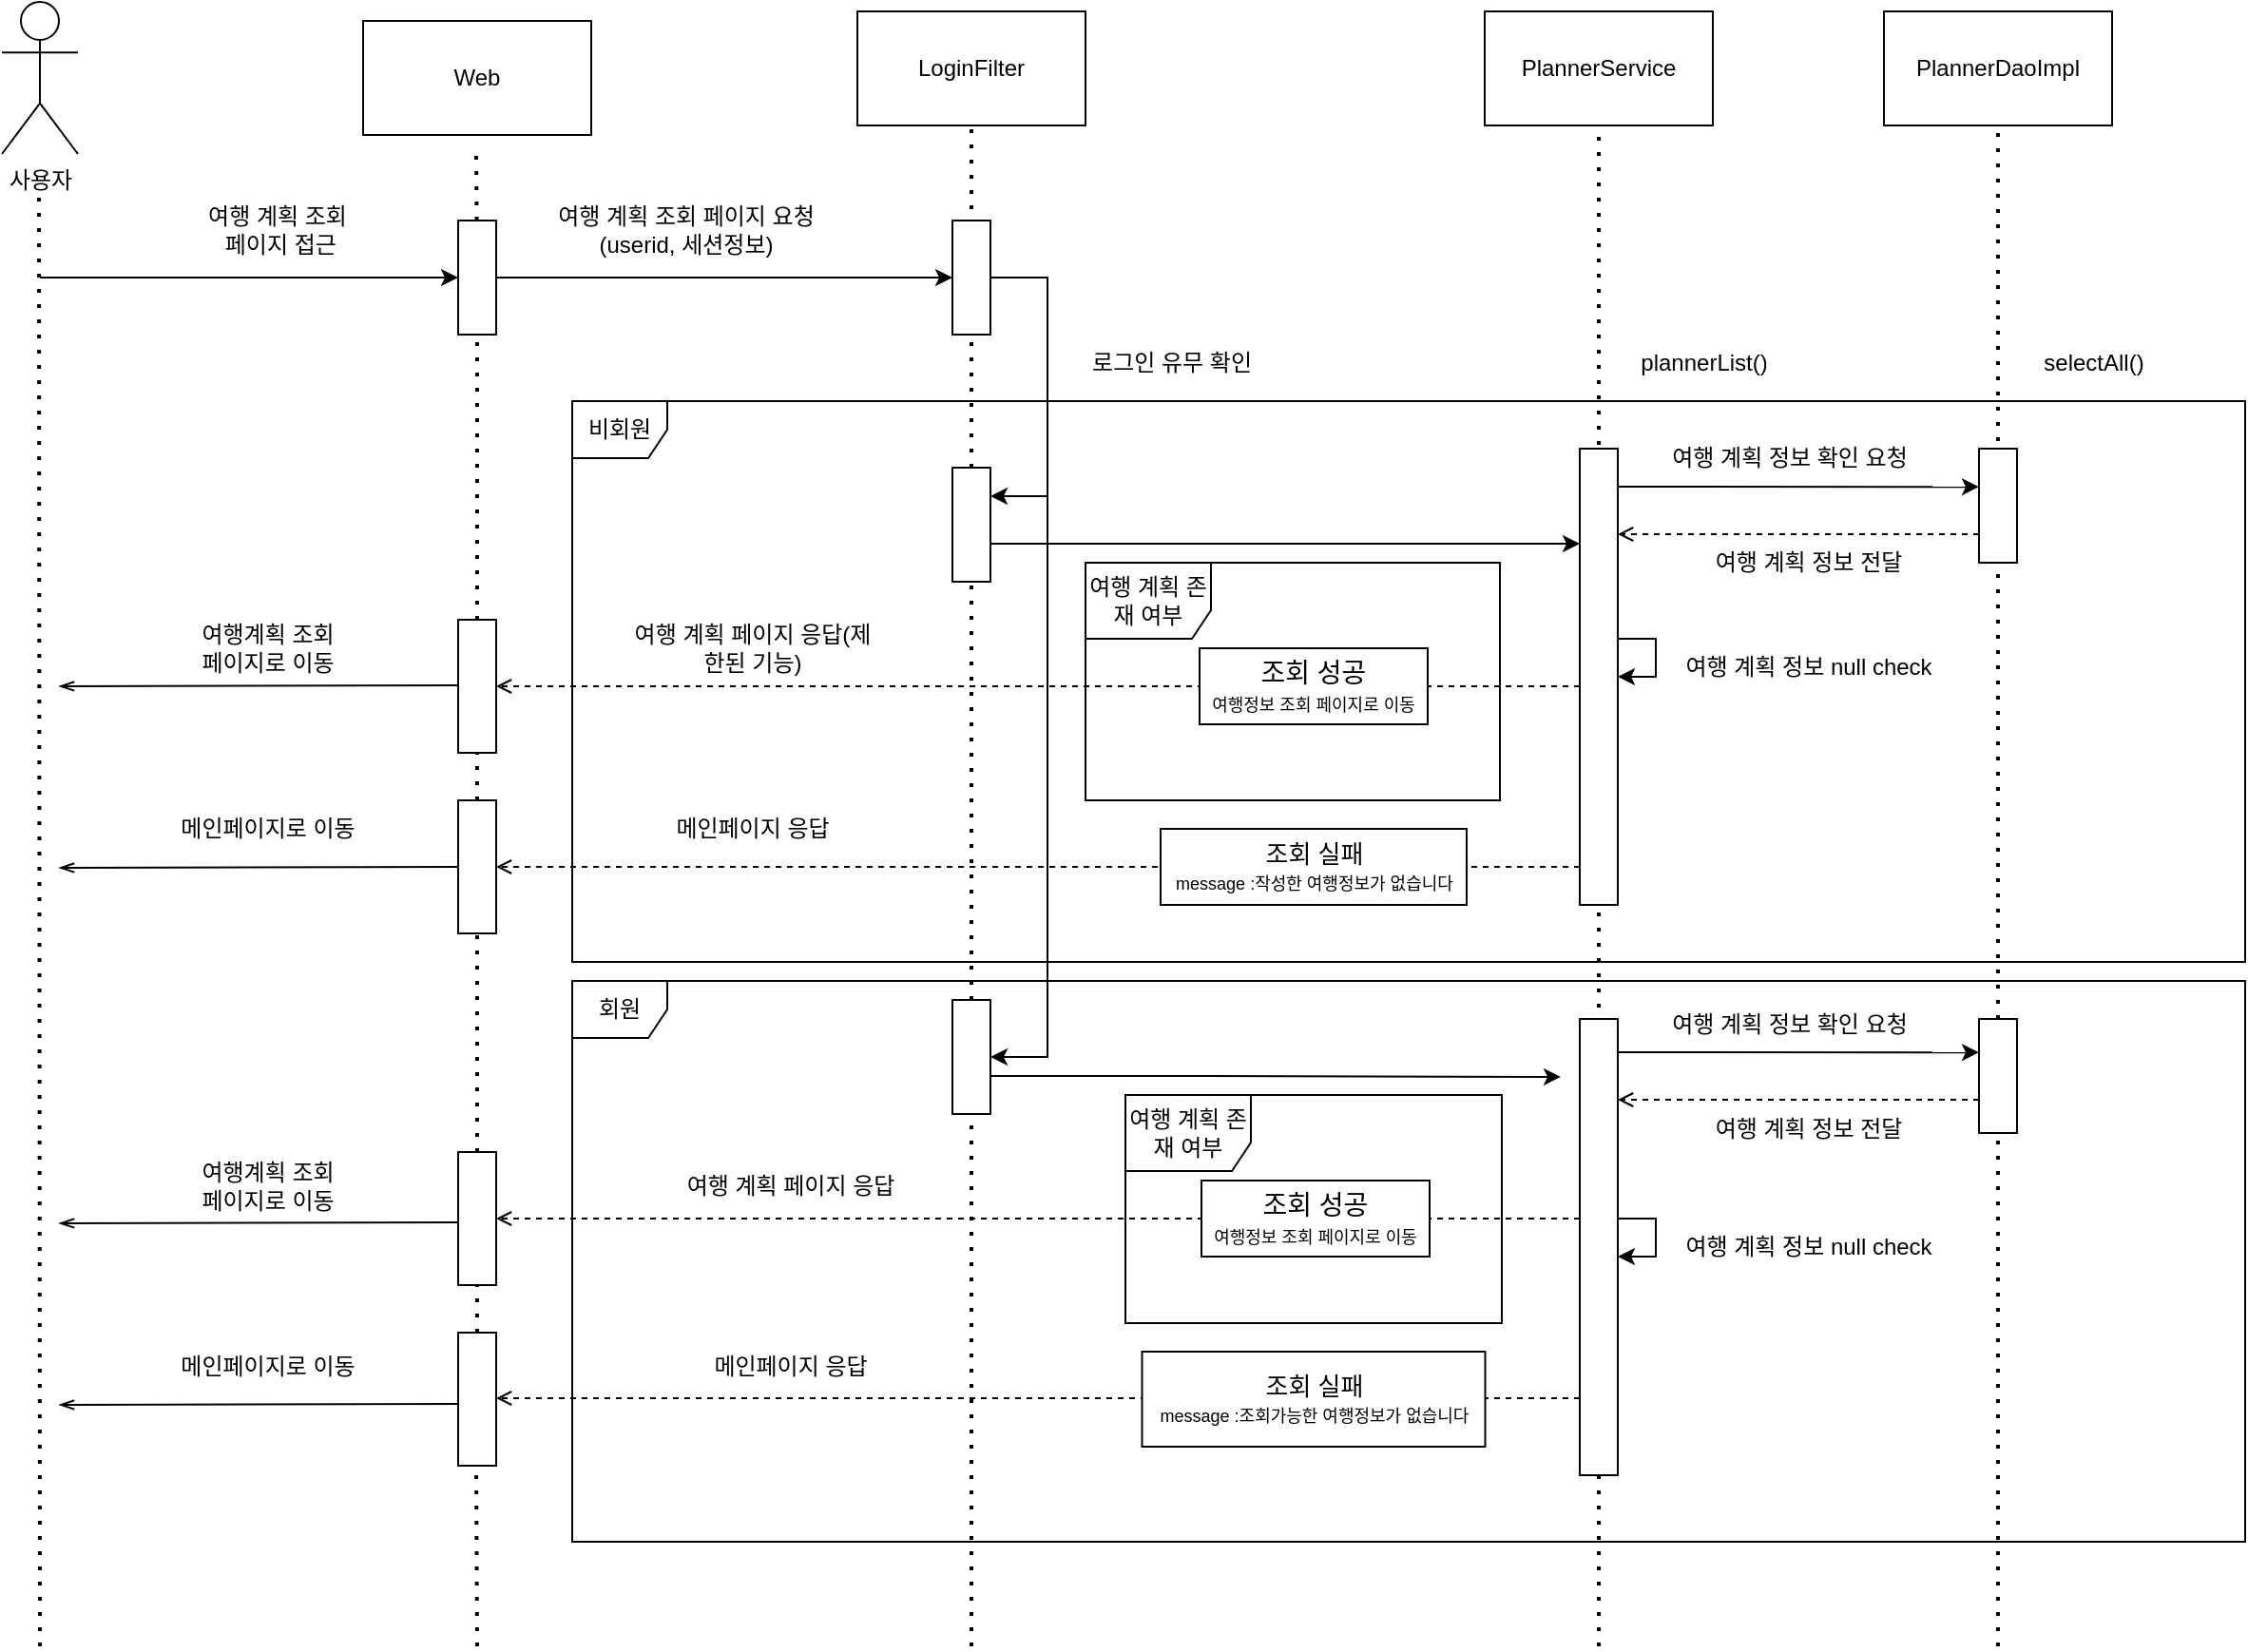 <mxfile version="24.8.6" pages="2">
  <diagram name="페이지-1" id="ZH7XQ-FuyfLA-JokD38l">
    <mxGraphModel dx="2514" dy="918" grid="1" gridSize="10" guides="1" tooltips="1" connect="1" arrows="1" fold="1" page="1" pageScale="1" pageWidth="827" pageHeight="1169" math="0" shadow="0">
      <root>
        <mxCell id="0" />
        <mxCell id="1" parent="0" />
        <mxCell id="vX1g8LkvxQDo_5U5dLdN-96" value="" style="endArrow=open;html=1;rounded=0;dashed=1;endFill=0;entryX=1;entryY=0.5;entryDx=0;entryDy=0;" edge="1" parent="1">
          <mxGeometry width="50" height="50" relative="1" as="geometry">
            <mxPoint x="480" y="815" as="sourcePoint" />
            <mxPoint x="-90" y="815" as="targetPoint" />
          </mxGeometry>
        </mxCell>
        <mxCell id="vX1g8LkvxQDo_5U5dLdN-97" value="" style="endArrow=open;html=1;rounded=0;dashed=1;endFill=0;entryX=1;entryY=0.5;entryDx=0;entryDy=0;" edge="1" parent="1">
          <mxGeometry width="50" height="50" relative="1" as="geometry">
            <mxPoint x="480" y="909.5" as="sourcePoint" />
            <mxPoint x="-90" y="909.5" as="targetPoint" />
          </mxGeometry>
        </mxCell>
        <mxCell id="vX1g8LkvxQDo_5U5dLdN-76" value="" style="endArrow=open;html=1;rounded=0;dashed=1;endFill=0;entryX=1;entryY=0.5;entryDx=0;entryDy=0;" edge="1" parent="1">
          <mxGeometry width="50" height="50" relative="1" as="geometry">
            <mxPoint x="480" y="630" as="sourcePoint" />
            <mxPoint x="-90" y="630" as="targetPoint" />
          </mxGeometry>
        </mxCell>
        <mxCell id="vX1g8LkvxQDo_5U5dLdN-75" value="" style="endArrow=open;html=1;rounded=0;dashed=1;endFill=0;entryX=1;entryY=0.5;entryDx=0;entryDy=0;" edge="1" parent="1" target="vX1g8LkvxQDo_5U5dLdN-58">
          <mxGeometry width="50" height="50" relative="1" as="geometry">
            <mxPoint x="480" y="535" as="sourcePoint" />
            <mxPoint x="248" y="534.59" as="targetPoint" />
          </mxGeometry>
        </mxCell>
        <mxCell id="vX1g8LkvxQDo_5U5dLdN-1" value="" style="endArrow=none;dashed=1;html=1;dashPattern=1 3;strokeWidth=2;rounded=0;entryX=0.5;entryY=1;entryDx=0;entryDy=0;" edge="1" parent="1" target="vX1g8LkvxQDo_5U5dLdN-5" source="vX1g8LkvxQDo_5U5dLdN-88">
          <mxGeometry width="50" height="50" relative="1" as="geometry">
            <mxPoint x="700" y="950" as="sourcePoint" />
            <mxPoint x="730" y="350" as="targetPoint" />
          </mxGeometry>
        </mxCell>
        <mxCell id="vX1g8LkvxQDo_5U5dLdN-2" value="사용자" style="shape=umlActor;verticalLabelPosition=bottom;verticalAlign=top;html=1;outlineConnect=0;" vertex="1" parent="1">
          <mxGeometry x="-350" y="175" width="40" height="80" as="geometry" />
        </mxCell>
        <mxCell id="vX1g8LkvxQDo_5U5dLdN-3" value="" style="endArrow=none;dashed=1;html=1;dashPattern=1 3;strokeWidth=2;rounded=0;" edge="1" parent="1">
          <mxGeometry width="50" height="50" relative="1" as="geometry">
            <mxPoint x="-330" y="1040" as="sourcePoint" />
            <mxPoint x="-330.5" y="275" as="targetPoint" />
          </mxGeometry>
        </mxCell>
        <mxCell id="vX1g8LkvxQDo_5U5dLdN-4" value="PlannerService" style="rounded=0;whiteSpace=wrap;html=1;" vertex="1" parent="1">
          <mxGeometry x="430" y="180" width="120" height="60" as="geometry" />
        </mxCell>
        <mxCell id="vX1g8LkvxQDo_5U5dLdN-5" value="PlannerDaoImpl" style="rounded=0;whiteSpace=wrap;html=1;" vertex="1" parent="1">
          <mxGeometry x="640" y="180" width="120" height="60" as="geometry" />
        </mxCell>
        <mxCell id="vX1g8LkvxQDo_5U5dLdN-7" value="여행 계획 존재 여부" style="shape=umlFrame;whiteSpace=wrap;html=1;pointerEvents=0;width=66;height=40;" vertex="1" parent="1">
          <mxGeometry x="220" y="470" width="218" height="125" as="geometry" />
        </mxCell>
        <mxCell id="vX1g8LkvxQDo_5U5dLdN-10" value="" style="endArrow=classic;html=1;rounded=0;entryX=0;entryY=0.5;entryDx=0;entryDy=0;" edge="1" parent="1" target="vX1g8LkvxQDo_5U5dLdN-51">
          <mxGeometry width="50" height="50" relative="1" as="geometry">
            <mxPoint x="-90" y="320" as="sourcePoint" />
            <mxPoint x="780" y="440" as="targetPoint" />
          </mxGeometry>
        </mxCell>
        <mxCell id="vX1g8LkvxQDo_5U5dLdN-12" value="" style="endArrow=classic;html=1;rounded=0;exitX=1;exitY=0.115;exitDx=0;exitDy=0;exitPerimeter=0;" edge="1" parent="1">
          <mxGeometry width="50" height="50" relative="1" as="geometry">
            <mxPoint x="500" y="430.0" as="sourcePoint" />
            <mxPoint x="690" y="430.1" as="targetPoint" />
          </mxGeometry>
        </mxCell>
        <mxCell id="vX1g8LkvxQDo_5U5dLdN-13" value="plannerList()" style="text;html=1;align=center;verticalAlign=middle;resizable=0;points=[];autosize=1;strokeColor=none;fillColor=none;" vertex="1" parent="1">
          <mxGeometry x="500" y="350" width="90" height="30" as="geometry" />
        </mxCell>
        <mxCell id="vX1g8LkvxQDo_5U5dLdN-14" value="selectAll()" style="text;html=1;align=center;verticalAlign=middle;resizable=0;points=[];autosize=1;strokeColor=none;fillColor=none;" vertex="1" parent="1">
          <mxGeometry x="710" y="350" width="80" height="30" as="geometry" />
        </mxCell>
        <mxCell id="vX1g8LkvxQDo_5U5dLdN-15" value="" style="endArrow=open;html=1;rounded=0;dashed=1;endFill=0;" edge="1" parent="1">
          <mxGeometry width="50" height="50" relative="1" as="geometry">
            <mxPoint x="690" y="454.997" as="sourcePoint" />
            <mxPoint x="500" y="455" as="targetPoint" />
          </mxGeometry>
        </mxCell>
        <mxCell id="vX1g8LkvxQDo_5U5dLdN-16" value="" style="rounded=0;whiteSpace=wrap;html=1;" vertex="1" parent="1">
          <mxGeometry x="690" y="410" width="20" height="60" as="geometry" />
        </mxCell>
        <mxCell id="vX1g8LkvxQDo_5U5dLdN-17" value="여행 계획 정보 확인 요청" style="text;html=1;align=center;verticalAlign=middle;resizable=0;points=[];autosize=1;strokeColor=none;fillColor=none;" vertex="1" parent="1">
          <mxGeometry x="510" y="400" width="160" height="30" as="geometry" />
        </mxCell>
        <mxCell id="vX1g8LkvxQDo_5U5dLdN-18" value="여행 계획 정보 전달" style="text;html=1;align=center;verticalAlign=middle;resizable=0;points=[];autosize=1;strokeColor=none;fillColor=none;" vertex="1" parent="1">
          <mxGeometry x="535" y="455" width="130" height="30" as="geometry" />
        </mxCell>
        <mxCell id="vX1g8LkvxQDo_5U5dLdN-20" value="여행 계획 정보 null check" style="text;html=1;align=center;verticalAlign=middle;resizable=0;points=[];autosize=1;strokeColor=none;fillColor=none;" vertex="1" parent="1">
          <mxGeometry x="520" y="510" width="160" height="30" as="geometry" />
        </mxCell>
        <mxCell id="vX1g8LkvxQDo_5U5dLdN-22" value="&lt;font style=&quot;font-size: 14px;&quot;&gt;조회 성공&lt;/font&gt;&lt;div&gt;&lt;font style=&quot;font-size: 9px;&quot;&gt;여행정보 조회 페이지로 이동&lt;/font&gt;&lt;/div&gt;" style="rounded=0;whiteSpace=wrap;html=1;" vertex="1" parent="1">
          <mxGeometry x="280" y="515" width="120" height="40" as="geometry" />
        </mxCell>
        <mxCell id="vX1g8LkvxQDo_5U5dLdN-24" value="&lt;font style=&quot;font-size: 13px;&quot;&gt;조회 실패&lt;/font&gt;&lt;div style=&quot;&quot;&gt;&lt;font style=&quot;font-size: 9px;&quot;&gt;message :작성한 여행정보가 없습니다&lt;/font&gt;&lt;/div&gt;" style="rounded=0;whiteSpace=wrap;html=1;" vertex="1" parent="1">
          <mxGeometry x="259.5" y="610" width="161" height="40" as="geometry" />
        </mxCell>
        <mxCell id="vX1g8LkvxQDo_5U5dLdN-25" value="" style="endArrow=none;dashed=1;html=1;dashPattern=1 3;strokeWidth=2;rounded=0;entryX=0.5;entryY=1;entryDx=0;entryDy=0;" edge="1" parent="1" target="vX1g8LkvxQDo_5U5dLdN-4">
          <mxGeometry width="50" height="50" relative="1" as="geometry">
            <mxPoint x="490" y="1040" as="sourcePoint" />
            <mxPoint x="460" y="780" as="targetPoint" />
          </mxGeometry>
        </mxCell>
        <mxCell id="vX1g8LkvxQDo_5U5dLdN-26" value="" style="rounded=0;whiteSpace=wrap;html=1;" vertex="1" parent="1">
          <mxGeometry x="480" y="410" width="20" height="240" as="geometry" />
        </mxCell>
        <mxCell id="vX1g8LkvxQDo_5U5dLdN-29" value="" style="endArrow=classic;html=1;rounded=0;" edge="1" parent="1">
          <mxGeometry width="50" height="50" relative="1" as="geometry">
            <mxPoint x="170" y="460" as="sourcePoint" />
            <mxPoint x="480" y="460" as="targetPoint" />
            <Array as="points">
              <mxPoint x="260" y="460" />
            </Array>
          </mxGeometry>
        </mxCell>
        <mxCell id="vX1g8LkvxQDo_5U5dLdN-31" value="여행 계획 존재 여부" style="shape=umlFrame;whiteSpace=wrap;html=1;pointerEvents=0;width=66;height=40;" vertex="1" parent="1">
          <mxGeometry x="241" y="750" width="198" height="120" as="geometry" />
        </mxCell>
        <mxCell id="vX1g8LkvxQDo_5U5dLdN-34" value="&lt;font style=&quot;font-size: 14px;&quot;&gt;조회 성공&lt;/font&gt;&lt;div&gt;&lt;font style=&quot;font-size: 9px;&quot;&gt;여행정보 조회 페이지로 이동&lt;/font&gt;&lt;/div&gt;" style="rounded=0;whiteSpace=wrap;html=1;" vertex="1" parent="1">
          <mxGeometry x="281" y="795" width="120" height="40" as="geometry" />
        </mxCell>
        <mxCell id="vX1g8LkvxQDo_5U5dLdN-41" value="&lt;font style=&quot;font-size: 13px;&quot;&gt;조회 실패&lt;/font&gt;&lt;div style=&quot;&quot;&gt;&lt;font style=&quot;font-size: 9px;&quot;&gt;message :조회가능한 여행정보가 없습니다&lt;/font&gt;&lt;/div&gt;" style="rounded=0;whiteSpace=wrap;html=1;" vertex="1" parent="1">
          <mxGeometry x="249.75" y="885" width="180.5" height="50" as="geometry" />
        </mxCell>
        <mxCell id="vX1g8LkvxQDo_5U5dLdN-44" value="Web" style="rounded=0;whiteSpace=wrap;html=1;" vertex="1" parent="1">
          <mxGeometry x="-160" y="185" width="120" height="60" as="geometry" />
        </mxCell>
        <mxCell id="vX1g8LkvxQDo_5U5dLdN-45" value="" style="endArrow=none;dashed=1;html=1;dashPattern=1 3;strokeWidth=2;rounded=0;" edge="1" parent="1" source="vX1g8LkvxQDo_5U5dLdN-56">
          <mxGeometry width="50" height="50" relative="1" as="geometry">
            <mxPoint x="-100.5" y="935" as="sourcePoint" />
            <mxPoint x="-100.5" y="255" as="targetPoint" />
          </mxGeometry>
        </mxCell>
        <mxCell id="vX1g8LkvxQDo_5U5dLdN-46" value="" style="endArrow=classic;html=1;rounded=0;entryX=0;entryY=0.5;entryDx=0;entryDy=0;" edge="1" parent="1" target="vX1g8LkvxQDo_5U5dLdN-56">
          <mxGeometry width="50" height="50" relative="1" as="geometry">
            <mxPoint x="-330" y="320" as="sourcePoint" />
            <mxPoint x="-140" y="319" as="targetPoint" />
          </mxGeometry>
        </mxCell>
        <mxCell id="vX1g8LkvxQDo_5U5dLdN-47" value="여행 계획 조회&lt;div&gt;&amp;nbsp;페이지 접근&lt;/div&gt;" style="text;html=1;align=center;verticalAlign=middle;whiteSpace=wrap;rounded=0;" vertex="1" parent="1">
          <mxGeometry x="-250" y="280" width="90" height="30" as="geometry" />
        </mxCell>
        <mxCell id="vX1g8LkvxQDo_5U5dLdN-48" value="LoginFilter" style="rounded=0;whiteSpace=wrap;html=1;" vertex="1" parent="1">
          <mxGeometry x="100" y="180" width="120" height="60" as="geometry" />
        </mxCell>
        <mxCell id="vX1g8LkvxQDo_5U5dLdN-50" value="" style="endArrow=none;dashed=1;html=1;dashPattern=1 3;strokeWidth=2;rounded=0;" edge="1" parent="1" source="vX1g8LkvxQDo_5U5dLdN-62">
          <mxGeometry width="50" height="50" relative="1" as="geometry">
            <mxPoint x="160" y="920" as="sourcePoint" />
            <mxPoint x="160" y="240" as="targetPoint" />
          </mxGeometry>
        </mxCell>
        <mxCell id="vX1g8LkvxQDo_5U5dLdN-52" value="여행 계획 조회 페이지 요청(userid, 세션정보)" style="text;html=1;align=center;verticalAlign=middle;whiteSpace=wrap;rounded=0;" vertex="1" parent="1">
          <mxGeometry x="-70" y="280" width="160" height="30" as="geometry" />
        </mxCell>
        <mxCell id="vX1g8LkvxQDo_5U5dLdN-51" value="" style="rounded=0;whiteSpace=wrap;html=1;" vertex="1" parent="1">
          <mxGeometry x="150" y="290" width="20" height="60" as="geometry" />
        </mxCell>
        <mxCell id="vX1g8LkvxQDo_5U5dLdN-55" value="로그인 유무 확인" style="text;html=1;align=center;verticalAlign=middle;resizable=0;points=[];autosize=1;strokeColor=none;fillColor=none;" vertex="1" parent="1">
          <mxGeometry x="210" y="350" width="110" height="30" as="geometry" />
        </mxCell>
        <mxCell id="vX1g8LkvxQDo_5U5dLdN-57" value="" style="endArrow=none;dashed=1;html=1;dashPattern=1 3;strokeWidth=2;rounded=0;" edge="1" parent="1" source="vX1g8LkvxQDo_5U5dLdN-58" target="vX1g8LkvxQDo_5U5dLdN-56">
          <mxGeometry width="50" height="50" relative="1" as="geometry">
            <mxPoint x="-100.5" y="935" as="sourcePoint" />
            <mxPoint x="-100.5" y="255" as="targetPoint" />
          </mxGeometry>
        </mxCell>
        <mxCell id="vX1g8LkvxQDo_5U5dLdN-56" value="" style="rounded=0;whiteSpace=wrap;html=1;" vertex="1" parent="1">
          <mxGeometry x="-110" y="290" width="20" height="60" as="geometry" />
        </mxCell>
        <mxCell id="vX1g8LkvxQDo_5U5dLdN-59" value="" style="endArrow=none;dashed=1;html=1;dashPattern=1 3;strokeWidth=2;rounded=0;" edge="1" parent="1" source="vX1g8LkvxQDo_5U5dLdN-77" target="vX1g8LkvxQDo_5U5dLdN-58">
          <mxGeometry width="50" height="50" relative="1" as="geometry">
            <mxPoint x="-100.5" y="935" as="sourcePoint" />
            <mxPoint x="-100" y="350" as="targetPoint" />
          </mxGeometry>
        </mxCell>
        <mxCell id="vX1g8LkvxQDo_5U5dLdN-58" value="" style="rounded=0;whiteSpace=wrap;html=1;" vertex="1" parent="1">
          <mxGeometry x="-110" y="500" width="20" height="70" as="geometry" />
        </mxCell>
        <mxCell id="vX1g8LkvxQDo_5U5dLdN-63" value="" style="endArrow=none;dashed=1;html=1;dashPattern=1 3;strokeWidth=2;rounded=0;" edge="1" parent="1" source="vX1g8LkvxQDo_5U5dLdN-64" target="vX1g8LkvxQDo_5U5dLdN-62">
          <mxGeometry width="50" height="50" relative="1" as="geometry">
            <mxPoint x="160" y="920" as="sourcePoint" />
            <mxPoint x="160" y="240" as="targetPoint" />
          </mxGeometry>
        </mxCell>
        <mxCell id="vX1g8LkvxQDo_5U5dLdN-62" value="" style="rounded=0;whiteSpace=wrap;html=1;" vertex="1" parent="1">
          <mxGeometry x="150" y="420" width="20" height="60" as="geometry" />
        </mxCell>
        <mxCell id="vX1g8LkvxQDo_5U5dLdN-65" value="" style="endArrow=none;dashed=1;html=1;dashPattern=1 3;strokeWidth=2;rounded=0;" edge="1" parent="1" target="vX1g8LkvxQDo_5U5dLdN-64">
          <mxGeometry width="50" height="50" relative="1" as="geometry">
            <mxPoint x="160" y="1040" as="sourcePoint" />
            <mxPoint x="160" y="480" as="targetPoint" />
          </mxGeometry>
        </mxCell>
        <mxCell id="vX1g8LkvxQDo_5U5dLdN-64" value="" style="rounded=0;whiteSpace=wrap;html=1;" vertex="1" parent="1">
          <mxGeometry x="150" y="700" width="20" height="60" as="geometry" />
        </mxCell>
        <mxCell id="vX1g8LkvxQDo_5U5dLdN-66" style="edgeStyle=orthogonalEdgeStyle;rounded=0;orthogonalLoop=1;jettySize=auto;html=1;exitX=1;exitY=0.5;exitDx=0;exitDy=0;" edge="1" parent="1" source="vX1g8LkvxQDo_5U5dLdN-51">
          <mxGeometry relative="1" as="geometry">
            <mxPoint x="190" y="460" as="sourcePoint" />
            <mxPoint x="170" y="730" as="targetPoint" />
            <Array as="points">
              <mxPoint x="200" y="320" />
              <mxPoint x="200" y="730" />
              <mxPoint x="170" y="730" />
            </Array>
          </mxGeometry>
        </mxCell>
        <mxCell id="vX1g8LkvxQDo_5U5dLdN-68" value="비회원" style="shape=umlFrame;whiteSpace=wrap;html=1;pointerEvents=0;width=50;height=30;" vertex="1" parent="1">
          <mxGeometry x="-50" y="385" width="880" height="295" as="geometry" />
        </mxCell>
        <mxCell id="vX1g8LkvxQDo_5U5dLdN-69" style="edgeStyle=orthogonalEdgeStyle;rounded=0;orthogonalLoop=1;jettySize=auto;html=1;exitX=1;exitY=0.5;exitDx=0;exitDy=0;entryX=1;entryY=0.25;entryDx=0;entryDy=0;" edge="1" parent="1" source="vX1g8LkvxQDo_5U5dLdN-51" target="vX1g8LkvxQDo_5U5dLdN-62">
          <mxGeometry relative="1" as="geometry">
            <mxPoint x="269.75" y="370" as="sourcePoint" />
            <mxPoint x="220" y="570" as="targetPoint" />
            <Array as="points">
              <mxPoint x="200" y="320" />
              <mxPoint x="200" y="435" />
            </Array>
          </mxGeometry>
        </mxCell>
        <mxCell id="vX1g8LkvxQDo_5U5dLdN-71" value="" style="endArrow=classic;html=1;rounded=0;entryX=0;entryY=0.038;entryDx=0;entryDy=0;entryPerimeter=0;" edge="1" parent="1">
          <mxGeometry width="50" height="50" relative="1" as="geometry">
            <mxPoint x="170" y="740" as="sourcePoint" />
            <mxPoint x="470" y="740.47" as="targetPoint" />
            <Array as="points">
              <mxPoint x="260" y="740" />
            </Array>
          </mxGeometry>
        </mxCell>
        <mxCell id="vX1g8LkvxQDo_5U5dLdN-72" style="edgeStyle=orthogonalEdgeStyle;rounded=0;orthogonalLoop=1;jettySize=auto;html=1;" edge="1" parent="1">
          <mxGeometry relative="1" as="geometry">
            <mxPoint x="500" y="510" as="sourcePoint" />
            <mxPoint x="500" y="530" as="targetPoint" />
            <Array as="points">
              <mxPoint x="520" y="510" />
              <mxPoint x="520" y="530" />
            </Array>
          </mxGeometry>
        </mxCell>
        <mxCell id="vX1g8LkvxQDo_5U5dLdN-78" value="" style="endArrow=none;dashed=1;html=1;dashPattern=1 3;strokeWidth=2;rounded=0;" edge="1" parent="1" source="vX1g8LkvxQDo_5U5dLdN-100" target="vX1g8LkvxQDo_5U5dLdN-77">
          <mxGeometry width="50" height="50" relative="1" as="geometry">
            <mxPoint x="-100.5" y="935" as="sourcePoint" />
            <mxPoint x="-100" y="570" as="targetPoint" />
          </mxGeometry>
        </mxCell>
        <mxCell id="vX1g8LkvxQDo_5U5dLdN-77" value="" style="rounded=0;whiteSpace=wrap;html=1;" vertex="1" parent="1">
          <mxGeometry x="-110" y="595" width="20" height="70" as="geometry" />
        </mxCell>
        <mxCell id="vX1g8LkvxQDo_5U5dLdN-80" value="여행 계획 페이지 응답(제한된 기능)" style="text;html=1;align=center;verticalAlign=middle;whiteSpace=wrap;rounded=0;" vertex="1" parent="1">
          <mxGeometry x="-20" y="500" width="130" height="30" as="geometry" />
        </mxCell>
        <mxCell id="vX1g8LkvxQDo_5U5dLdN-81" value="메인페이지 응답" style="text;html=1;align=center;verticalAlign=middle;whiteSpace=wrap;rounded=0;" vertex="1" parent="1">
          <mxGeometry x="-20" y="595" width="130" height="30" as="geometry" />
        </mxCell>
        <mxCell id="vX1g8LkvxQDo_5U5dLdN-82" value="" style="endArrow=none;html=1;rounded=0;entryX=0;entryY=0.5;entryDx=0;entryDy=0;endFill=0;startArrow=openThin;startFill=0;" edge="1" parent="1">
          <mxGeometry width="50" height="50" relative="1" as="geometry">
            <mxPoint x="-320" y="535" as="sourcePoint" />
            <mxPoint x="-110" y="534.5" as="targetPoint" />
          </mxGeometry>
        </mxCell>
        <mxCell id="vX1g8LkvxQDo_5U5dLdN-83" value="" style="endArrow=none;html=1;rounded=0;entryX=0;entryY=0.5;entryDx=0;entryDy=0;endFill=0;startArrow=openThin;startFill=0;" edge="1" parent="1">
          <mxGeometry width="50" height="50" relative="1" as="geometry">
            <mxPoint x="-320" y="630.5" as="sourcePoint" />
            <mxPoint x="-110" y="630" as="targetPoint" />
          </mxGeometry>
        </mxCell>
        <mxCell id="vX1g8LkvxQDo_5U5dLdN-84" value="여행계획 조회페이지로 이동" style="text;html=1;align=center;verticalAlign=middle;whiteSpace=wrap;rounded=0;" vertex="1" parent="1">
          <mxGeometry x="-250" y="500" width="80" height="30" as="geometry" />
        </mxCell>
        <mxCell id="vX1g8LkvxQDo_5U5dLdN-85" value="메인페이지로 이동" style="text;html=1;align=center;verticalAlign=middle;whiteSpace=wrap;rounded=0;" vertex="1" parent="1">
          <mxGeometry x="-275" y="595" width="130" height="30" as="geometry" />
        </mxCell>
        <mxCell id="vX1g8LkvxQDo_5U5dLdN-86" value="" style="rounded=0;whiteSpace=wrap;html=1;" vertex="1" parent="1">
          <mxGeometry x="480" y="710" width="20" height="240" as="geometry" />
        </mxCell>
        <mxCell id="vX1g8LkvxQDo_5U5dLdN-87" value="회원" style="shape=umlFrame;whiteSpace=wrap;html=1;pointerEvents=0;width=50;height=30;" vertex="1" parent="1">
          <mxGeometry x="-50" y="690" width="880" height="295" as="geometry" />
        </mxCell>
        <mxCell id="vX1g8LkvxQDo_5U5dLdN-89" value="" style="endArrow=none;dashed=1;html=1;dashPattern=1 3;strokeWidth=2;rounded=0;entryX=0.5;entryY=1;entryDx=0;entryDy=0;" edge="1" parent="1" target="vX1g8LkvxQDo_5U5dLdN-88">
          <mxGeometry width="50" height="50" relative="1" as="geometry">
            <mxPoint x="700" y="1040" as="sourcePoint" />
            <mxPoint x="700" y="240" as="targetPoint" />
          </mxGeometry>
        </mxCell>
        <mxCell id="vX1g8LkvxQDo_5U5dLdN-88" value="" style="rounded=0;whiteSpace=wrap;html=1;" vertex="1" parent="1">
          <mxGeometry x="690" y="710" width="20" height="60" as="geometry" />
        </mxCell>
        <mxCell id="vX1g8LkvxQDo_5U5dLdN-90" value="" style="endArrow=classic;html=1;rounded=0;exitX=1;exitY=0.115;exitDx=0;exitDy=0;exitPerimeter=0;" edge="1" parent="1">
          <mxGeometry width="50" height="50" relative="1" as="geometry">
            <mxPoint x="500" y="727.5" as="sourcePoint" />
            <mxPoint x="690" y="727.6" as="targetPoint" />
          </mxGeometry>
        </mxCell>
        <mxCell id="vX1g8LkvxQDo_5U5dLdN-91" value="" style="endArrow=open;html=1;rounded=0;dashed=1;endFill=0;" edge="1" parent="1">
          <mxGeometry width="50" height="50" relative="1" as="geometry">
            <mxPoint x="690" y="752.497" as="sourcePoint" />
            <mxPoint x="500" y="752.5" as="targetPoint" />
          </mxGeometry>
        </mxCell>
        <mxCell id="vX1g8LkvxQDo_5U5dLdN-92" value="여행 계획 정보 확인 요청" style="text;html=1;align=center;verticalAlign=middle;resizable=0;points=[];autosize=1;strokeColor=none;fillColor=none;" vertex="1" parent="1">
          <mxGeometry x="510" y="697.5" width="160" height="30" as="geometry" />
        </mxCell>
        <mxCell id="vX1g8LkvxQDo_5U5dLdN-93" value="여행 계획 정보 전달" style="text;html=1;align=center;verticalAlign=middle;resizable=0;points=[];autosize=1;strokeColor=none;fillColor=none;" vertex="1" parent="1">
          <mxGeometry x="535" y="752.5" width="130" height="30" as="geometry" />
        </mxCell>
        <mxCell id="vX1g8LkvxQDo_5U5dLdN-94" value="여행 계획 정보 null check" style="text;html=1;align=center;verticalAlign=middle;resizable=0;points=[];autosize=1;strokeColor=none;fillColor=none;" vertex="1" parent="1">
          <mxGeometry x="520" y="815" width="160" height="30" as="geometry" />
        </mxCell>
        <mxCell id="vX1g8LkvxQDo_5U5dLdN-95" style="edgeStyle=orthogonalEdgeStyle;rounded=0;orthogonalLoop=1;jettySize=auto;html=1;" edge="1" parent="1">
          <mxGeometry relative="1" as="geometry">
            <mxPoint x="500" y="815" as="sourcePoint" />
            <mxPoint x="500" y="835" as="targetPoint" />
            <Array as="points">
              <mxPoint x="520" y="815" />
              <mxPoint x="520" y="835" />
            </Array>
          </mxGeometry>
        </mxCell>
        <mxCell id="vX1g8LkvxQDo_5U5dLdN-99" value="" style="endArrow=none;dashed=1;html=1;dashPattern=1 3;strokeWidth=2;rounded=0;" edge="1" parent="1" target="vX1g8LkvxQDo_5U5dLdN-98">
          <mxGeometry width="50" height="50" relative="1" as="geometry">
            <mxPoint x="-100.5" y="935" as="sourcePoint" />
            <mxPoint x="-100" y="665" as="targetPoint" />
          </mxGeometry>
        </mxCell>
        <mxCell id="vX1g8LkvxQDo_5U5dLdN-98" value="" style="rounded=0;whiteSpace=wrap;html=1;" vertex="1" parent="1">
          <mxGeometry x="-110" y="875" width="20" height="70" as="geometry" />
        </mxCell>
        <mxCell id="vX1g8LkvxQDo_5U5dLdN-101" value="" style="endArrow=none;dashed=1;html=1;dashPattern=1 3;strokeWidth=2;rounded=0;" edge="1" parent="1" source="vX1g8LkvxQDo_5U5dLdN-98" target="vX1g8LkvxQDo_5U5dLdN-100">
          <mxGeometry width="50" height="50" relative="1" as="geometry">
            <mxPoint x="-100" y="875" as="sourcePoint" />
            <mxPoint x="-100" y="665" as="targetPoint" />
          </mxGeometry>
        </mxCell>
        <mxCell id="vX1g8LkvxQDo_5U5dLdN-100" value="" style="rounded=0;whiteSpace=wrap;html=1;" vertex="1" parent="1">
          <mxGeometry x="-110" y="780" width="20" height="70" as="geometry" />
        </mxCell>
        <mxCell id="vX1g8LkvxQDo_5U5dLdN-102" value="" style="endArrow=none;html=1;rounded=0;entryX=0;entryY=0.5;entryDx=0;entryDy=0;endFill=0;startArrow=openThin;startFill=0;" edge="1" parent="1">
          <mxGeometry width="50" height="50" relative="1" as="geometry">
            <mxPoint x="-320" y="817.5" as="sourcePoint" />
            <mxPoint x="-110" y="817" as="targetPoint" />
          </mxGeometry>
        </mxCell>
        <mxCell id="vX1g8LkvxQDo_5U5dLdN-103" value="" style="endArrow=none;html=1;rounded=0;entryX=0;entryY=0.5;entryDx=0;entryDy=0;endFill=0;startArrow=openThin;startFill=0;" edge="1" parent="1">
          <mxGeometry width="50" height="50" relative="1" as="geometry">
            <mxPoint x="-320" y="913" as="sourcePoint" />
            <mxPoint x="-110" y="912.5" as="targetPoint" />
          </mxGeometry>
        </mxCell>
        <mxCell id="vX1g8LkvxQDo_5U5dLdN-104" value="여행계획 조회페이지로 이동" style="text;html=1;align=center;verticalAlign=middle;whiteSpace=wrap;rounded=0;" vertex="1" parent="1">
          <mxGeometry x="-250" y="782.5" width="80" height="30" as="geometry" />
        </mxCell>
        <mxCell id="vX1g8LkvxQDo_5U5dLdN-105" value="메인페이지로 이동" style="text;html=1;align=center;verticalAlign=middle;whiteSpace=wrap;rounded=0;" vertex="1" parent="1">
          <mxGeometry x="-275" y="877.5" width="130" height="30" as="geometry" />
        </mxCell>
        <mxCell id="vX1g8LkvxQDo_5U5dLdN-106" value="여행 계획 페이지 응답" style="text;html=1;align=center;verticalAlign=middle;whiteSpace=wrap;rounded=0;" vertex="1" parent="1">
          <mxGeometry y="782.5" width="130" height="30" as="geometry" />
        </mxCell>
        <mxCell id="vX1g8LkvxQDo_5U5dLdN-107" value="메인페이지 응답" style="text;html=1;align=center;verticalAlign=middle;whiteSpace=wrap;rounded=0;" vertex="1" parent="1">
          <mxGeometry y="877.5" width="130" height="30" as="geometry" />
        </mxCell>
        <mxCell id="vX1g8LkvxQDo_5U5dLdN-108" value="" style="endArrow=none;dashed=1;html=1;dashPattern=1 3;strokeWidth=2;rounded=0;" edge="1" parent="1">
          <mxGeometry width="50" height="50" relative="1" as="geometry">
            <mxPoint x="-100" y="1040" as="sourcePoint" />
            <mxPoint x="-100.5" y="945" as="targetPoint" />
          </mxGeometry>
        </mxCell>
      </root>
    </mxGraphModel>
  </diagram>
  <diagram name="페이지-2" id="lt0Iwk4J7Po0DM7Ev5qr">
    <mxGraphModel dx="712" dy="779" grid="1" gridSize="10" guides="1" tooltips="1" connect="1" arrows="1" fold="1" page="1" pageScale="1" pageWidth="827" pageHeight="1169" math="0" shadow="0">
      <root>
        <mxCell id="0" />
        <mxCell id="1" parent="0" />
        <mxCell id="MTqPJXXKgOuwlo47O0u3-2" value="요청 종류&lt;span style=&quot;white-space: pre;&quot;&gt;&#x9;&lt;/span&gt;&lt;span style=&quot;white-space: pre;&quot;&gt;&#x9;&lt;/span&gt;&lt;span style=&quot;white-space: pre;&quot;&gt;&#x9;&lt;/span&gt;요청URI&lt;span style=&quot;white-space: pre;&quot;&gt;&#x9;&lt;/span&gt;&lt;span style=&quot;white-space: pre;&quot;&gt;&#x9;&lt;/span&gt;&lt;span style=&quot;white-space: pre;&quot;&gt;&#x9;&lt;/span&gt;요청파라미터&lt;span style=&quot;white-space: pre;&quot;&gt;&#x9;&lt;/span&gt;&lt;span style=&quot;white-space: pre;&quot;&gt;&#x9;&lt;/span&gt;&lt;span style=&quot;white-space: pre;&quot;&gt;&#x9;&lt;/span&gt;응답형태&lt;span style=&quot;white-space: pre;&quot;&gt;&#x9;&lt;/span&gt;&lt;span style=&quot;white-space: pre;&quot;&gt;&#x9;&lt;/span&gt;&lt;span style=&quot;white-space: pre;&quot;&gt;&#x9;&lt;/span&gt;Description&lt;span style=&quot;white-space: pre;&quot;&gt;&#x9;&lt;/span&gt;&lt;span style=&quot;white-space: pre;&quot;&gt;&#x9;&lt;/span&gt;&lt;span style=&quot;white-space: pre;&quot;&gt;&#x9;&lt;/span&gt;&lt;span style=&quot;white-space: pre;&quot;&gt;&#x9;&lt;/span&gt;관련서비스&lt;div&gt;로그인&lt;span style=&quot;white-space: pre;&quot;&gt;&#x9;&lt;/span&gt;&lt;span style=&quot;white-space: pre;&quot;&gt;&#x9;&lt;/span&gt;&lt;span style=&quot;white-space: pre;&quot;&gt;&#x9;&lt;/span&gt;/user/join&lt;span style=&quot;white-space: pre;&quot;&gt;&#x9;&lt;/span&gt;&lt;span style=&quot;white-space: pre;&quot;&gt;&#x9;&lt;/span&gt;&lt;span style=&quot;white-space: pre;&quot;&gt;&#x9;&lt;/span&gt;UserDto&lt;span style=&quot;white-space: pre;&quot;&gt;&#x9;&lt;/span&gt;&lt;span style=&quot;white-space: pre;&quot;&gt;&#x9;&lt;/span&gt;&lt;span style=&quot;white-space: pre;&quot;&gt;&#x9;&lt;/span&gt;없음&lt;span style=&quot;white-space: pre;&quot;&gt;&#x9;&lt;/span&gt;&lt;span style=&quot;white-space: pre;&quot;&gt;&#x9;&lt;/span&gt;&lt;span style=&quot;white-space: pre;&quot;&gt;&#x9;&lt;/span&gt;&lt;span style=&quot;white-space: pre;&quot;&gt;&lt;/span&gt;&lt;/div&gt;" style="rounded=0;whiteSpace=wrap;html=1;" vertex="1" parent="1">
          <mxGeometry x="80" y="160" width="720" height="280" as="geometry" />
        </mxCell>
      </root>
    </mxGraphModel>
  </diagram>
</mxfile>
